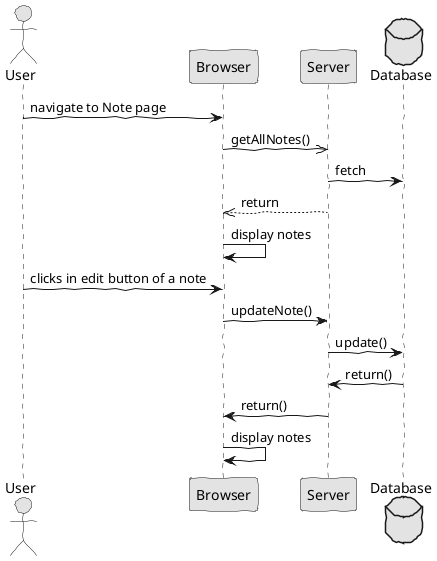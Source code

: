 @startuml  analysis1.png
skinparam handwritten true
skinparam monochrome true
skinparam packageStyle rect
skinparam defaultFontName FG Virgil
skinparam shadowing false

actor User

User -> Browser : navigate to Note page 
Browser ->> Server : getAllNotes()

database Database 

Server -> Database : fetch

Server -->> Browser : return

Browser -> Browser : display notes

User -> Browser : clicks in edit button of a note

Browser -> Server : updateNote()

Server -> Database : update()

Database -> Server : return()

Server -> Browser : return()

Browser -> Browser : display notes

@enduml